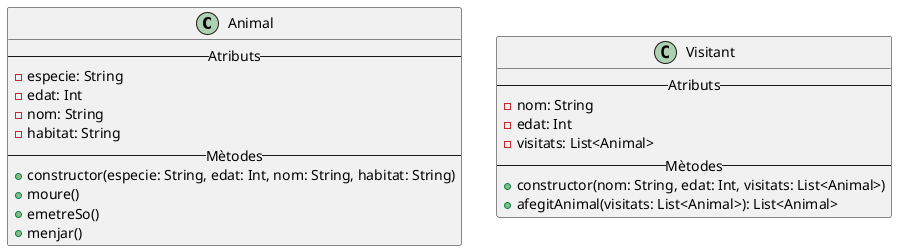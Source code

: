 @startuml
'https://plantuml.com/class-diagram

class Animal {
    -- Atributs --
    - especie: String
    - edat: Int
    - nom: String
    - habitat: String
    -- Mètodes --
    + constructor(especie: String, edat: Int, nom: String, habitat: String)
    + moure()
    + emetreSo()
    + menjar()
}

class Visitant {
    -- Atributs --
    - nom: String
    - edat: Int
    - visitats: List<Animal>
    -- Mètodes --
    + constructor(nom: String, edat: Int, visitats: List<Animal>)
    + afegitAnimal(visitats: List<Animal>): List<Animal>
}

@enduml